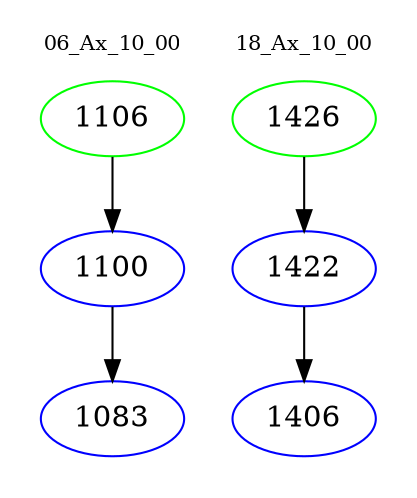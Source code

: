 digraph{
subgraph cluster_0 {
color = white
label = "06_Ax_10_00";
fontsize=10;
T0_1106 [label="1106", color="green"]
T0_1106 -> T0_1100 [color="black"]
T0_1100 [label="1100", color="blue"]
T0_1100 -> T0_1083 [color="black"]
T0_1083 [label="1083", color="blue"]
}
subgraph cluster_1 {
color = white
label = "18_Ax_10_00";
fontsize=10;
T1_1426 [label="1426", color="green"]
T1_1426 -> T1_1422 [color="black"]
T1_1422 [label="1422", color="blue"]
T1_1422 -> T1_1406 [color="black"]
T1_1406 [label="1406", color="blue"]
}
}
